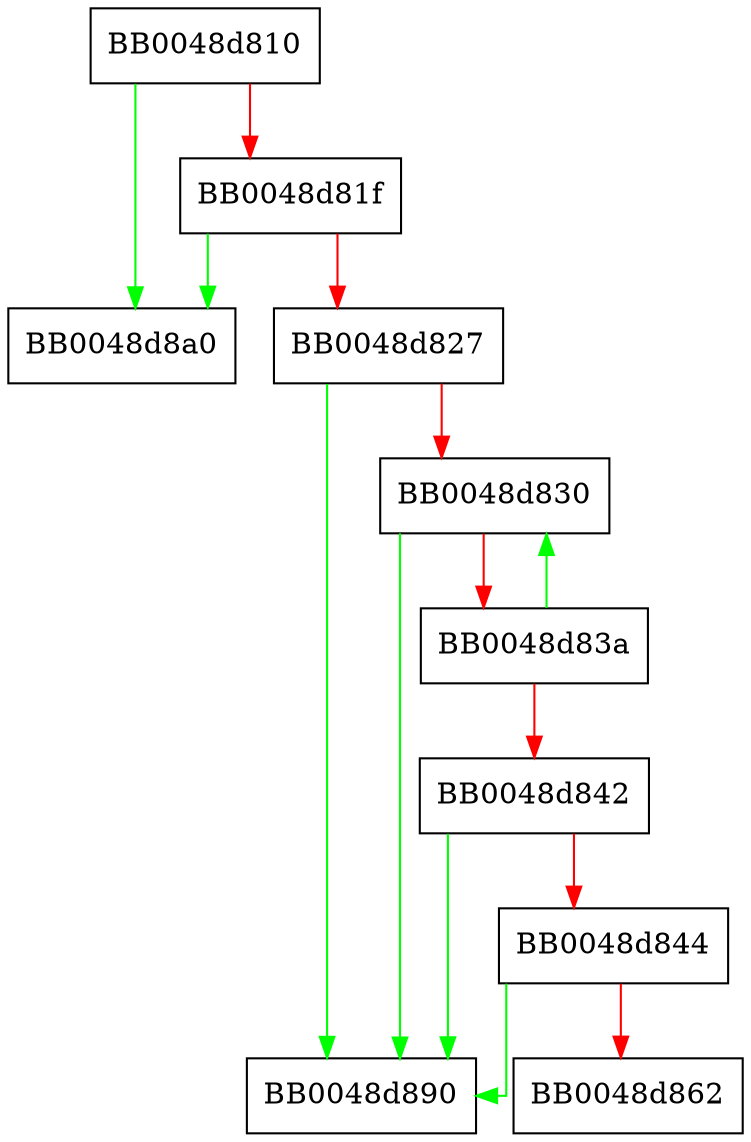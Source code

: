digraph SSL_CTX_set_alpn_protos {
  node [shape="box"];
  graph [splines=ortho];
  BB0048d810 -> BB0048d8a0 [color="green"];
  BB0048d810 -> BB0048d81f [color="red"];
  BB0048d81f -> BB0048d8a0 [color="green"];
  BB0048d81f -> BB0048d827 [color="red"];
  BB0048d827 -> BB0048d890 [color="green"];
  BB0048d827 -> BB0048d830 [color="red"];
  BB0048d830 -> BB0048d890 [color="green"];
  BB0048d830 -> BB0048d83a [color="red"];
  BB0048d83a -> BB0048d830 [color="green"];
  BB0048d83a -> BB0048d842 [color="red"];
  BB0048d842 -> BB0048d890 [color="green"];
  BB0048d842 -> BB0048d844 [color="red"];
  BB0048d844 -> BB0048d890 [color="green"];
  BB0048d844 -> BB0048d862 [color="red"];
}